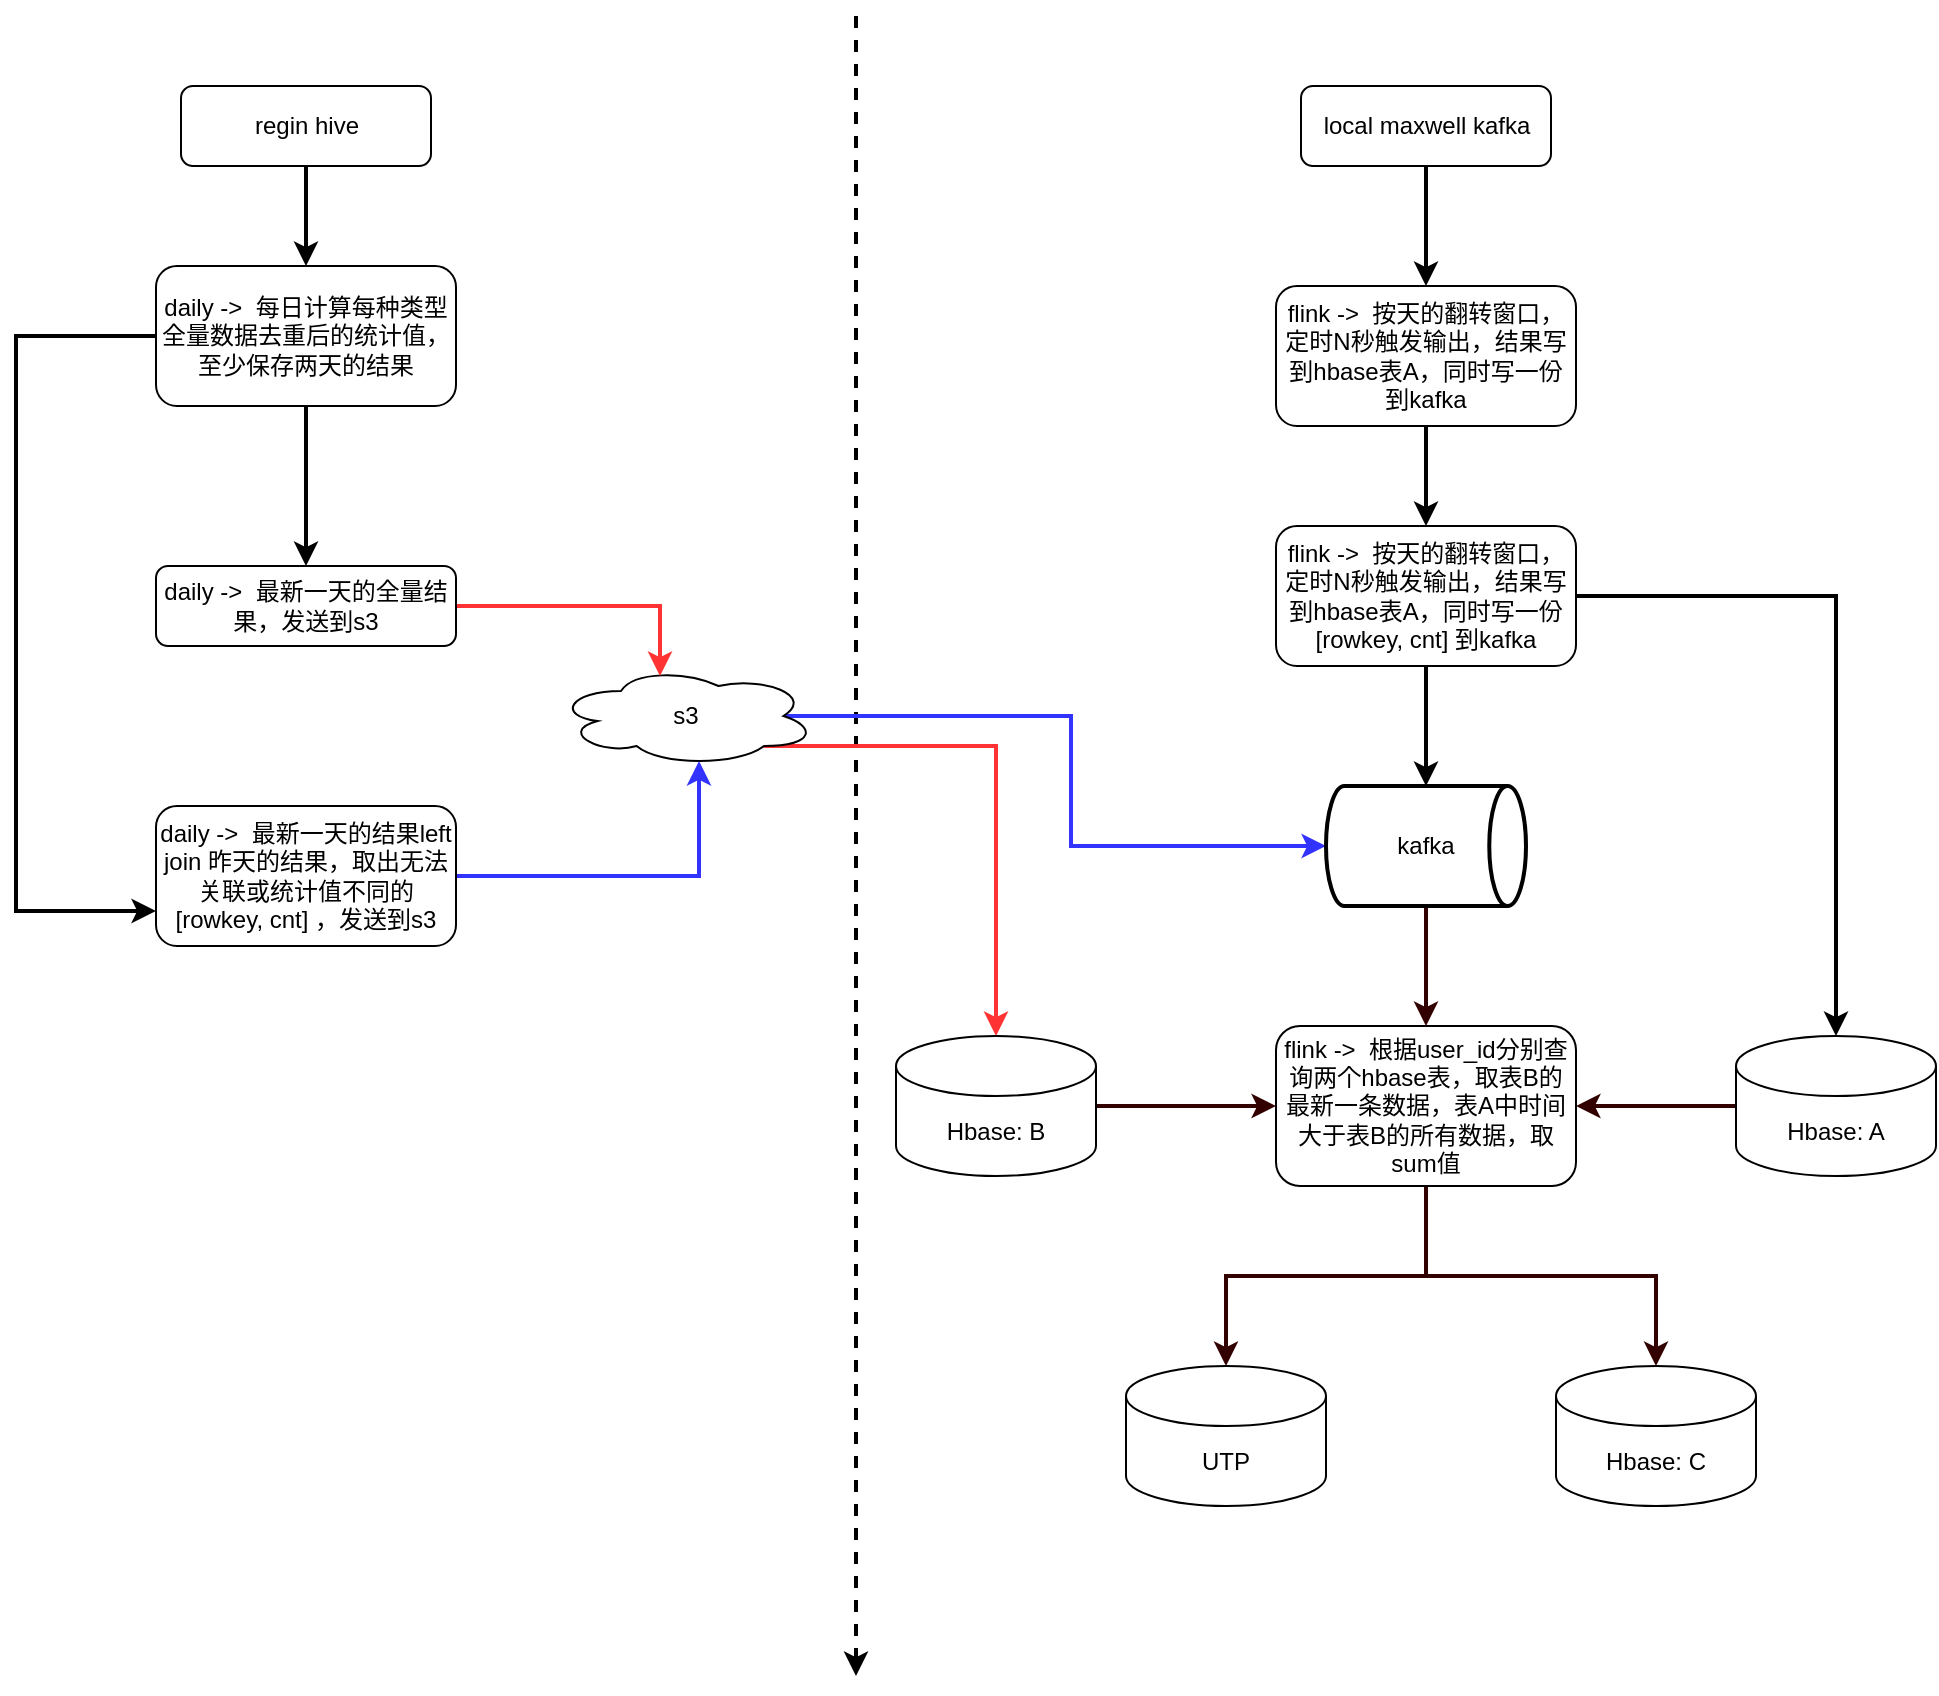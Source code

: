 <mxfile version="20.4.0" type="github">
  <diagram id="lKZjIByiZlXPRpi-Botg" name="第 1 页">
    <mxGraphModel dx="1234" dy="696" grid="1" gridSize="10" guides="1" tooltips="1" connect="1" arrows="1" fold="1" page="1" pageScale="1" pageWidth="827" pageHeight="1169" math="0" shadow="0">
      <root>
        <mxCell id="0" />
        <mxCell id="1" parent="0" />
        <mxCell id="MG0zdi_hhvn_h3WvuUcr-1" value="" style="edgeStyle=none;orthogonalLoop=1;jettySize=auto;html=1;rounded=0;strokeWidth=2;dashed=1;" edge="1" parent="1">
          <mxGeometry width="80" relative="1" as="geometry">
            <mxPoint x="670" y="25" as="sourcePoint" />
            <mxPoint x="670" y="855" as="targetPoint" />
            <Array as="points" />
          </mxGeometry>
        </mxCell>
        <mxCell id="MG0zdi_hhvn_h3WvuUcr-6" style="edgeStyle=orthogonalEdgeStyle;rounded=0;orthogonalLoop=1;jettySize=auto;html=1;exitX=0.5;exitY=1;exitDx=0;exitDy=0;entryX=0.5;entryY=0;entryDx=0;entryDy=0;strokeWidth=2;" edge="1" parent="1" source="MG0zdi_hhvn_h3WvuUcr-2" target="MG0zdi_hhvn_h3WvuUcr-4">
          <mxGeometry relative="1" as="geometry" />
        </mxCell>
        <mxCell id="MG0zdi_hhvn_h3WvuUcr-2" value="regin hive" style="rounded=1;whiteSpace=wrap;html=1;" vertex="1" parent="1">
          <mxGeometry x="332.5" y="60" width="125" height="40" as="geometry" />
        </mxCell>
        <mxCell id="MG0zdi_hhvn_h3WvuUcr-20" style="edgeStyle=orthogonalEdgeStyle;rounded=0;orthogonalLoop=1;jettySize=auto;html=1;exitX=0.5;exitY=1;exitDx=0;exitDy=0;entryX=0.5;entryY=0;entryDx=0;entryDy=0;strokeWidth=2;" edge="1" parent="1" source="MG0zdi_hhvn_h3WvuUcr-3" target="MG0zdi_hhvn_h3WvuUcr-15">
          <mxGeometry relative="1" as="geometry" />
        </mxCell>
        <mxCell id="MG0zdi_hhvn_h3WvuUcr-3" value="local maxwell kafka" style="rounded=1;whiteSpace=wrap;html=1;" vertex="1" parent="1">
          <mxGeometry x="892.5" y="60" width="125" height="40" as="geometry" />
        </mxCell>
        <mxCell id="MG0zdi_hhvn_h3WvuUcr-11" style="edgeStyle=orthogonalEdgeStyle;rounded=0;orthogonalLoop=1;jettySize=auto;html=1;exitX=0.5;exitY=1;exitDx=0;exitDy=0;entryX=0.5;entryY=0;entryDx=0;entryDy=0;strokeWidth=2;" edge="1" parent="1" source="MG0zdi_hhvn_h3WvuUcr-4" target="MG0zdi_hhvn_h3WvuUcr-10">
          <mxGeometry relative="1" as="geometry" />
        </mxCell>
        <mxCell id="MG0zdi_hhvn_h3WvuUcr-12" style="edgeStyle=orthogonalEdgeStyle;rounded=0;orthogonalLoop=1;jettySize=auto;html=1;exitX=0;exitY=0.5;exitDx=0;exitDy=0;entryX=0;entryY=0.75;entryDx=0;entryDy=0;strokeWidth=2;" edge="1" parent="1" source="MG0zdi_hhvn_h3WvuUcr-4" target="MG0zdi_hhvn_h3WvuUcr-9">
          <mxGeometry relative="1" as="geometry">
            <Array as="points">
              <mxPoint x="250" y="185" />
              <mxPoint x="250" y="473" />
            </Array>
          </mxGeometry>
        </mxCell>
        <mxCell id="MG0zdi_hhvn_h3WvuUcr-4" value="daily -&amp;gt;&amp;nbsp; 每日计算每种类型全量数据去重后的统计值，至少保存两天的结果" style="rounded=1;whiteSpace=wrap;html=1;" vertex="1" parent="1">
          <mxGeometry x="320" y="150" width="150" height="70" as="geometry" />
        </mxCell>
        <mxCell id="MG0zdi_hhvn_h3WvuUcr-27" style="edgeStyle=orthogonalEdgeStyle;rounded=0;orthogonalLoop=1;jettySize=auto;html=1;exitX=0.875;exitY=0.5;exitDx=0;exitDy=0;exitPerimeter=0;entryX=0;entryY=0.5;entryDx=0;entryDy=0;entryPerimeter=0;strokeWidth=2;strokeColor=#3333FF;" edge="1" parent="1" source="MG0zdi_hhvn_h3WvuUcr-5" target="MG0zdi_hhvn_h3WvuUcr-24">
          <mxGeometry relative="1" as="geometry" />
        </mxCell>
        <mxCell id="MG0zdi_hhvn_h3WvuUcr-28" style="edgeStyle=orthogonalEdgeStyle;rounded=0;orthogonalLoop=1;jettySize=auto;html=1;exitX=0.8;exitY=0.8;exitDx=0;exitDy=0;exitPerimeter=0;entryX=0.5;entryY=0;entryDx=0;entryDy=0;entryPerimeter=0;strokeColor=#FF3333;strokeWidth=2;" edge="1" parent="1" source="MG0zdi_hhvn_h3WvuUcr-5" target="MG0zdi_hhvn_h3WvuUcr-16">
          <mxGeometry relative="1" as="geometry" />
        </mxCell>
        <mxCell id="MG0zdi_hhvn_h3WvuUcr-5" value="s3" style="ellipse;shape=cloud;whiteSpace=wrap;html=1;" vertex="1" parent="1">
          <mxGeometry x="520" y="350" width="130" height="50" as="geometry" />
        </mxCell>
        <mxCell id="MG0zdi_hhvn_h3WvuUcr-14" style="edgeStyle=orthogonalEdgeStyle;rounded=0;orthogonalLoop=1;jettySize=auto;html=1;exitX=1;exitY=0.5;exitDx=0;exitDy=0;entryX=0.55;entryY=0.95;entryDx=0;entryDy=0;entryPerimeter=0;strokeWidth=2;strokeColor=#3333FF;" edge="1" parent="1" source="MG0zdi_hhvn_h3WvuUcr-9" target="MG0zdi_hhvn_h3WvuUcr-5">
          <mxGeometry relative="1" as="geometry" />
        </mxCell>
        <mxCell id="MG0zdi_hhvn_h3WvuUcr-9" value="daily -&amp;gt;&amp;nbsp; 最新一天的结果left join 昨天的结果，取出无法关联或统计值不同的[rowkey, cnt]&amp;nbsp;，发送到s3" style="rounded=1;whiteSpace=wrap;html=1;" vertex="1" parent="1">
          <mxGeometry x="320" y="420" width="150" height="70" as="geometry" />
        </mxCell>
        <mxCell id="MG0zdi_hhvn_h3WvuUcr-13" style="edgeStyle=orthogonalEdgeStyle;rounded=0;orthogonalLoop=1;jettySize=auto;html=1;exitX=1;exitY=0.5;exitDx=0;exitDy=0;entryX=0.4;entryY=0.1;entryDx=0;entryDy=0;entryPerimeter=0;strokeWidth=2;strokeColor=#FF3333;" edge="1" parent="1" source="MG0zdi_hhvn_h3WvuUcr-10" target="MG0zdi_hhvn_h3WvuUcr-5">
          <mxGeometry relative="1" as="geometry" />
        </mxCell>
        <mxCell id="MG0zdi_hhvn_h3WvuUcr-10" value="daily -&amp;gt;&amp;nbsp; 最新一天的全量结果，发送到s3" style="rounded=1;whiteSpace=wrap;html=1;" vertex="1" parent="1">
          <mxGeometry x="320" y="300" width="150" height="40" as="geometry" />
        </mxCell>
        <mxCell id="MG0zdi_hhvn_h3WvuUcr-21" style="edgeStyle=orthogonalEdgeStyle;rounded=0;orthogonalLoop=1;jettySize=auto;html=1;exitX=0.5;exitY=1;exitDx=0;exitDy=0;strokeWidth=2;" edge="1" parent="1" source="MG0zdi_hhvn_h3WvuUcr-15" target="MG0zdi_hhvn_h3WvuUcr-18">
          <mxGeometry relative="1" as="geometry" />
        </mxCell>
        <mxCell id="MG0zdi_hhvn_h3WvuUcr-15" value="flink -&amp;gt;&amp;nbsp; 按天的翻转窗口，定时N秒触发输出，结果写到hbase表A，同时写一份到kafka" style="rounded=1;whiteSpace=wrap;html=1;" vertex="1" parent="1">
          <mxGeometry x="880" y="160" width="150" height="70" as="geometry" />
        </mxCell>
        <mxCell id="MG0zdi_hhvn_h3WvuUcr-31" style="edgeStyle=orthogonalEdgeStyle;rounded=0;orthogonalLoop=1;jettySize=auto;html=1;exitX=1;exitY=0.5;exitDx=0;exitDy=0;exitPerimeter=0;entryX=0;entryY=0.5;entryDx=0;entryDy=0;strokeColor=#330000;strokeWidth=2;" edge="1" parent="1" source="MG0zdi_hhvn_h3WvuUcr-16" target="MG0zdi_hhvn_h3WvuUcr-29">
          <mxGeometry relative="1" as="geometry" />
        </mxCell>
        <mxCell id="MG0zdi_hhvn_h3WvuUcr-16" value="Hbase: B" style="shape=cylinder3;whiteSpace=wrap;html=1;boundedLbl=1;backgroundOutline=1;size=15;" vertex="1" parent="1">
          <mxGeometry x="690" y="535" width="100" height="70" as="geometry" />
        </mxCell>
        <mxCell id="MG0zdi_hhvn_h3WvuUcr-22" style="edgeStyle=orthogonalEdgeStyle;rounded=0;orthogonalLoop=1;jettySize=auto;html=1;exitX=1;exitY=0.5;exitDx=0;exitDy=0;entryX=0.5;entryY=0;entryDx=0;entryDy=0;entryPerimeter=0;strokeWidth=2;" edge="1" parent="1" source="MG0zdi_hhvn_h3WvuUcr-18" target="MG0zdi_hhvn_h3WvuUcr-19">
          <mxGeometry relative="1" as="geometry" />
        </mxCell>
        <mxCell id="MG0zdi_hhvn_h3WvuUcr-25" style="edgeStyle=orthogonalEdgeStyle;rounded=0;orthogonalLoop=1;jettySize=auto;html=1;exitX=0.5;exitY=1;exitDx=0;exitDy=0;strokeWidth=2;" edge="1" parent="1" source="MG0zdi_hhvn_h3WvuUcr-18" target="MG0zdi_hhvn_h3WvuUcr-24">
          <mxGeometry relative="1" as="geometry" />
        </mxCell>
        <mxCell id="MG0zdi_hhvn_h3WvuUcr-18" value="flink -&amp;gt;&amp;nbsp; 按天的翻转窗口，定时N秒触发输出，结果写到hbase表A，同时写一份[rowkey, cnt] 到kafka" style="rounded=1;whiteSpace=wrap;html=1;" vertex="1" parent="1">
          <mxGeometry x="880" y="280" width="150" height="70" as="geometry" />
        </mxCell>
        <mxCell id="MG0zdi_hhvn_h3WvuUcr-32" style="edgeStyle=orthogonalEdgeStyle;rounded=0;orthogonalLoop=1;jettySize=auto;html=1;exitX=0;exitY=0.5;exitDx=0;exitDy=0;exitPerimeter=0;entryX=1;entryY=0.5;entryDx=0;entryDy=0;strokeColor=#330000;strokeWidth=2;" edge="1" parent="1" source="MG0zdi_hhvn_h3WvuUcr-19" target="MG0zdi_hhvn_h3WvuUcr-29">
          <mxGeometry relative="1" as="geometry" />
        </mxCell>
        <mxCell id="MG0zdi_hhvn_h3WvuUcr-19" value="Hbase: A" style="shape=cylinder3;whiteSpace=wrap;html=1;boundedLbl=1;backgroundOutline=1;size=15;" vertex="1" parent="1">
          <mxGeometry x="1110" y="535" width="100" height="70" as="geometry" />
        </mxCell>
        <mxCell id="MG0zdi_hhvn_h3WvuUcr-30" style="edgeStyle=orthogonalEdgeStyle;rounded=0;orthogonalLoop=1;jettySize=auto;html=1;exitX=0.5;exitY=1;exitDx=0;exitDy=0;exitPerimeter=0;strokeColor=#330000;strokeWidth=2;" edge="1" parent="1" source="MG0zdi_hhvn_h3WvuUcr-24" target="MG0zdi_hhvn_h3WvuUcr-29">
          <mxGeometry relative="1" as="geometry" />
        </mxCell>
        <mxCell id="MG0zdi_hhvn_h3WvuUcr-24" value="kafka" style="strokeWidth=2;html=1;shape=mxgraph.flowchart.direct_data;whiteSpace=wrap;" vertex="1" parent="1">
          <mxGeometry x="905" y="410" width="100" height="60" as="geometry" />
        </mxCell>
        <mxCell id="MG0zdi_hhvn_h3WvuUcr-35" style="edgeStyle=orthogonalEdgeStyle;rounded=0;orthogonalLoop=1;jettySize=auto;html=1;exitX=0.5;exitY=1;exitDx=0;exitDy=0;entryX=0.5;entryY=0;entryDx=0;entryDy=0;entryPerimeter=0;strokeColor=#330000;strokeWidth=2;" edge="1" parent="1" source="MG0zdi_hhvn_h3WvuUcr-29" target="MG0zdi_hhvn_h3WvuUcr-34">
          <mxGeometry relative="1" as="geometry" />
        </mxCell>
        <mxCell id="MG0zdi_hhvn_h3WvuUcr-36" style="edgeStyle=orthogonalEdgeStyle;rounded=0;orthogonalLoop=1;jettySize=auto;html=1;exitX=0.5;exitY=1;exitDx=0;exitDy=0;entryX=0.5;entryY=0;entryDx=0;entryDy=0;entryPerimeter=0;strokeColor=#330000;strokeWidth=2;" edge="1" parent="1" source="MG0zdi_hhvn_h3WvuUcr-29" target="MG0zdi_hhvn_h3WvuUcr-33">
          <mxGeometry relative="1" as="geometry" />
        </mxCell>
        <mxCell id="MG0zdi_hhvn_h3WvuUcr-29" value="flink -&amp;gt;&amp;nbsp; 根据user_id分别查询两个hbase表，取表B的最新一条数据，表A中时间大于表B的所有数据，取sum值" style="rounded=1;whiteSpace=wrap;html=1;" vertex="1" parent="1">
          <mxGeometry x="880" y="530" width="150" height="80" as="geometry" />
        </mxCell>
        <mxCell id="MG0zdi_hhvn_h3WvuUcr-33" value="Hbase: C" style="shape=cylinder3;whiteSpace=wrap;html=1;boundedLbl=1;backgroundOutline=1;size=15;" vertex="1" parent="1">
          <mxGeometry x="1020" y="700" width="100" height="70" as="geometry" />
        </mxCell>
        <mxCell id="MG0zdi_hhvn_h3WvuUcr-34" value="UTP" style="shape=cylinder3;whiteSpace=wrap;html=1;boundedLbl=1;backgroundOutline=1;size=15;" vertex="1" parent="1">
          <mxGeometry x="805" y="700" width="100" height="70" as="geometry" />
        </mxCell>
      </root>
    </mxGraphModel>
  </diagram>
</mxfile>
